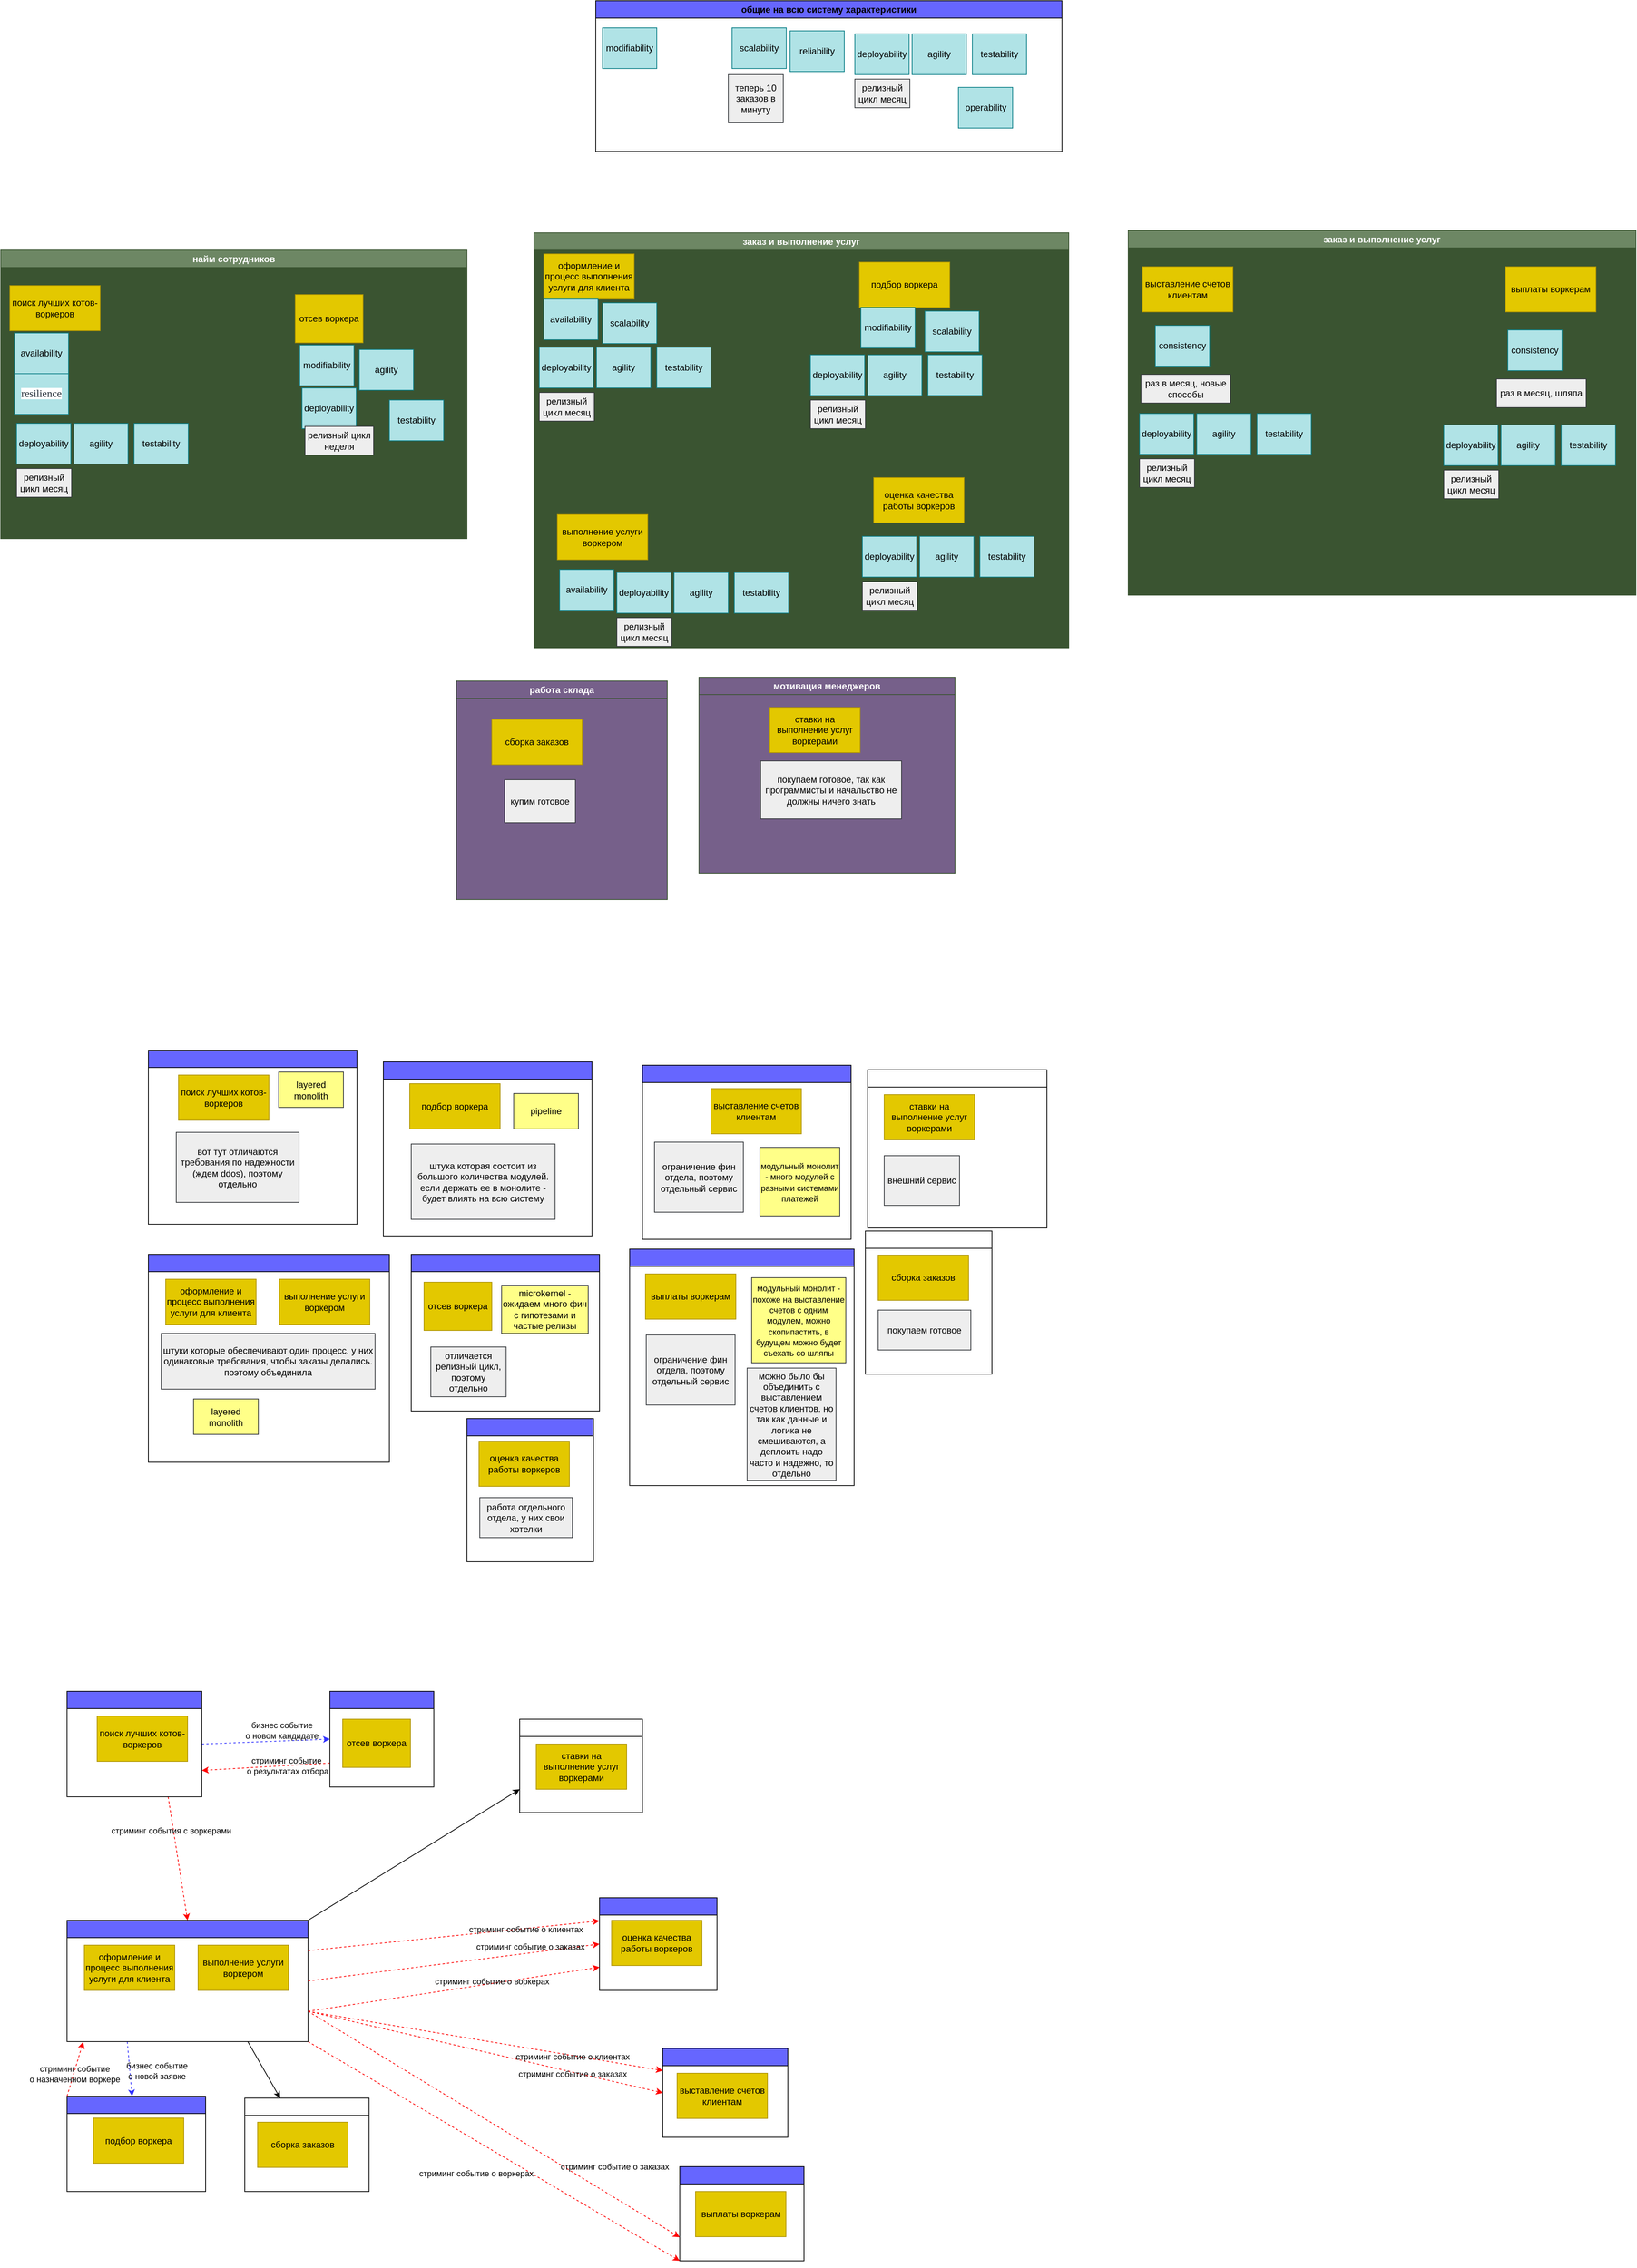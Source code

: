 <mxfile>
    <diagram id="qZT4ToYhwbTz8j2y0c27" name="Page-1">
        <mxGraphModel dx="2263" dy="734" grid="0" gridSize="10" guides="1" tooltips="1" connect="1" arrows="1" fold="1" page="0" pageScale="1" pageWidth="827" pageHeight="1169" background="#ffffff" math="0" shadow="0">
            <root>
                <mxCell id="0"/>
                <mxCell id="1" parent="0"/>
                <mxCell id="15" value="найм сотрудников" style="swimlane;whiteSpace=wrap;html=1;fontColor=#ffffff;fillColor=#6d8764;strokeColor=#3A5431;swimlaneFillColor=#3A5431;" parent="1" vertex="1">
                    <mxGeometry x="-63" y="774" width="619" height="383" as="geometry"/>
                </mxCell>
                <mxCell id="16" value="поиск лучших котов-воркеров" style="rounded=0;whiteSpace=wrap;html=1;fillColor=#e3c800;fontColor=#000000;strokeColor=#B09500;" parent="15" vertex="1">
                    <mxGeometry x="12" y="47" width="120" height="60" as="geometry"/>
                </mxCell>
                <mxCell id="29" value="&lt;font color=&quot;#000000&quot;&gt;availability&lt;/font&gt;" style="rounded=0;whiteSpace=wrap;html=1;fillColor=#b0e3e6;strokeColor=#0e8088;" vertex="1" parent="15">
                    <mxGeometry x="18" y="110" width="72" height="54" as="geometry"/>
                </mxCell>
                <mxCell id="32" value="&lt;span style=&quot;color: rgb(33, 43, 54); font-family: __Inter_dfc6d2, __Inter_Fallback_dfc6d2; font-size: 14px; text-align: start; background-color: rgb(255, 255, 255);&quot;&gt;resilience&lt;/span&gt;" style="rounded=0;whiteSpace=wrap;html=1;fillColor=#b0e3e6;strokeColor=#0e8088;" vertex="1" parent="15">
                    <mxGeometry x="18" y="164" width="72" height="54" as="geometry"/>
                </mxCell>
                <mxCell id="35" value="отсев воркера" style="rounded=0;whiteSpace=wrap;html=1;fillColor=#e3c800;fontColor=#000000;strokeColor=#B09500;" vertex="1" parent="15">
                    <mxGeometry x="391" y="59" width="90" height="64" as="geometry"/>
                </mxCell>
                <mxCell id="36" value="&lt;font color=&quot;#000000&quot;&gt;modifiability&lt;/font&gt;" style="rounded=0;whiteSpace=wrap;html=1;fillColor=#b0e3e6;strokeColor=#0e8088;" vertex="1" parent="15">
                    <mxGeometry x="397" y="126" width="72" height="54" as="geometry"/>
                </mxCell>
                <mxCell id="37" value="&lt;font color=&quot;#000000&quot;&gt;deployability&lt;/font&gt;" style="rounded=0;whiteSpace=wrap;html=1;fillColor=#b0e3e6;strokeColor=#0e8088;" vertex="1" parent="15">
                    <mxGeometry x="400" y="183" width="72" height="54" as="geometry"/>
                </mxCell>
                <mxCell id="44" value="релизный цикл неделя" style="rounded=0;whiteSpace=wrap;html=1;fillColor=#eeeeee;strokeColor=#36393d;fontColor=#000000;" vertex="1" parent="15">
                    <mxGeometry x="404" y="234" width="91" height="38" as="geometry"/>
                </mxCell>
                <mxCell id="96" value="&lt;font color=&quot;#000000&quot;&gt;agility&lt;/font&gt;" style="rounded=0;whiteSpace=wrap;html=1;fillColor=#b0e3e6;strokeColor=#0e8088;" vertex="1" parent="15">
                    <mxGeometry x="476" y="132" width="72" height="54" as="geometry"/>
                </mxCell>
                <mxCell id="97" value="&lt;font color=&quot;#000000&quot;&gt;testability&lt;/font&gt;" style="rounded=0;whiteSpace=wrap;html=1;fillColor=#b0e3e6;strokeColor=#0e8088;" vertex="1" parent="15">
                    <mxGeometry x="516" y="199" width="72" height="54" as="geometry"/>
                </mxCell>
                <mxCell id="98" value="&lt;font color=&quot;#000000&quot;&gt;deployability&lt;/font&gt;" style="rounded=0;whiteSpace=wrap;html=1;fillColor=#b0e3e6;strokeColor=#0e8088;" vertex="1" parent="15">
                    <mxGeometry x="21" y="230" width="72" height="54" as="geometry"/>
                </mxCell>
                <mxCell id="99" value="релизный цикл месяц" style="rounded=0;whiteSpace=wrap;html=1;fillColor=#eeeeee;strokeColor=#36393d;fontColor=#000000;" vertex="1" parent="15">
                    <mxGeometry x="21" y="290" width="73" height="38" as="geometry"/>
                </mxCell>
                <mxCell id="100" value="&lt;font color=&quot;#000000&quot;&gt;agility&lt;/font&gt;" style="rounded=0;whiteSpace=wrap;html=1;fillColor=#b0e3e6;strokeColor=#0e8088;" vertex="1" parent="15">
                    <mxGeometry x="97" y="230" width="72" height="54" as="geometry"/>
                </mxCell>
                <mxCell id="101" value="&lt;font color=&quot;#000000&quot;&gt;testability&lt;/font&gt;" style="rounded=0;whiteSpace=wrap;html=1;fillColor=#b0e3e6;strokeColor=#0e8088;" vertex="1" parent="15">
                    <mxGeometry x="177" y="230" width="72" height="54" as="geometry"/>
                </mxCell>
                <mxCell id="17" value="заказ и выполнение услуг" style="swimlane;whiteSpace=wrap;html=1;fontColor=#ffffff;fillColor=#6d8764;strokeColor=#3A5431;swimlaneFillColor=#3A5431;" parent="1" vertex="1">
                    <mxGeometry x="645" y="751" width="710" height="551" as="geometry"/>
                </mxCell>
                <mxCell id="18" value="оформление и процесс выполнения услуги для клиента" style="rounded=0;whiteSpace=wrap;html=1;fillColor=#e3c800;fontColor=#000000;strokeColor=#B09500;" parent="17" vertex="1">
                    <mxGeometry x="13" y="28" width="120" height="60" as="geometry"/>
                </mxCell>
                <mxCell id="19" value="подбор воркера" style="rounded=0;whiteSpace=wrap;html=1;fillColor=#e3c800;fontColor=#000000;strokeColor=#B09500;" parent="17" vertex="1">
                    <mxGeometry x="432" y="39" width="120" height="60" as="geometry"/>
                </mxCell>
                <mxCell id="20" value="выполнение услуги воркером" style="rounded=0;whiteSpace=wrap;html=1;fillColor=#e3c800;fontColor=#000000;strokeColor=#B09500;" parent="17" vertex="1">
                    <mxGeometry x="31" y="374" width="120" height="60" as="geometry"/>
                </mxCell>
                <mxCell id="28" value="&lt;font color=&quot;#000000&quot;&gt;availability&lt;/font&gt;" style="rounded=0;whiteSpace=wrap;html=1;fillColor=#b0e3e6;strokeColor=#0e8088;" vertex="1" parent="17">
                    <mxGeometry x="13" y="88" width="72" height="54" as="geometry"/>
                </mxCell>
                <mxCell id="31" value="&lt;font color=&quot;#000000&quot;&gt;availability&lt;/font&gt;" style="rounded=0;whiteSpace=wrap;html=1;fillColor=#b0e3e6;strokeColor=#0e8088;" vertex="1" parent="17">
                    <mxGeometry x="34" y="447" width="72" height="54" as="geometry"/>
                </mxCell>
                <mxCell id="34" value="&lt;font color=&quot;#000000&quot;&gt;modifiability&lt;/font&gt;" style="rounded=0;whiteSpace=wrap;html=1;fillColor=#b0e3e6;strokeColor=#0e8088;" vertex="1" parent="17">
                    <mxGeometry x="434" y="99" width="72" height="54" as="geometry"/>
                </mxCell>
                <mxCell id="47" value="&lt;font color=&quot;#000000&quot;&gt;scalability&lt;/font&gt;" style="rounded=0;whiteSpace=wrap;html=1;fillColor=#b0e3e6;strokeColor=#0e8088;" vertex="1" parent="17">
                    <mxGeometry x="91" y="93" width="72" height="54" as="geometry"/>
                </mxCell>
                <mxCell id="48" value="&lt;font color=&quot;#000000&quot;&gt;scalability&lt;/font&gt;" style="rounded=0;whiteSpace=wrap;html=1;fillColor=#b0e3e6;strokeColor=#0e8088;" vertex="1" parent="17">
                    <mxGeometry x="519" y="104" width="72" height="54" as="geometry"/>
                </mxCell>
                <mxCell id="56" value="оценка качества работы воркеров" style="rounded=0;whiteSpace=wrap;html=1;fillColor=#e3c800;fontColor=#000000;strokeColor=#B09500;" vertex="1" parent="17">
                    <mxGeometry x="451" y="325" width="120" height="60" as="geometry"/>
                </mxCell>
                <mxCell id="70" value="&lt;font color=&quot;#000000&quot;&gt;deployability&lt;/font&gt;" style="rounded=0;whiteSpace=wrap;html=1;fillColor=#b0e3e6;strokeColor=#0e8088;" vertex="1" parent="17">
                    <mxGeometry x="436" y="403" width="72" height="54" as="geometry"/>
                </mxCell>
                <mxCell id="71" value="релизный цикл месяц" style="rounded=0;whiteSpace=wrap;html=1;fillColor=#eeeeee;strokeColor=#36393d;fontColor=#000000;" vertex="1" parent="17">
                    <mxGeometry x="436" y="463" width="73" height="38" as="geometry"/>
                </mxCell>
                <mxCell id="72" value="&lt;font color=&quot;#000000&quot;&gt;agility&lt;/font&gt;" style="rounded=0;whiteSpace=wrap;html=1;fillColor=#b0e3e6;strokeColor=#0e8088;" vertex="1" parent="17">
                    <mxGeometry x="512" y="403" width="72" height="54" as="geometry"/>
                </mxCell>
                <mxCell id="73" value="&lt;font color=&quot;#000000&quot;&gt;testability&lt;/font&gt;" style="rounded=0;whiteSpace=wrap;html=1;fillColor=#b0e3e6;strokeColor=#0e8088;" vertex="1" parent="17">
                    <mxGeometry x="592" y="403" width="72" height="54" as="geometry"/>
                </mxCell>
                <mxCell id="82" value="&lt;font color=&quot;#000000&quot;&gt;deployability&lt;/font&gt;" style="rounded=0;whiteSpace=wrap;html=1;fillColor=#b0e3e6;strokeColor=#0e8088;" vertex="1" parent="17">
                    <mxGeometry x="367" y="162" width="72" height="54" as="geometry"/>
                </mxCell>
                <mxCell id="83" value="релизный цикл месяц" style="rounded=0;whiteSpace=wrap;html=1;fillColor=#eeeeee;strokeColor=#36393d;fontColor=#000000;" vertex="1" parent="17">
                    <mxGeometry x="367" y="222" width="73" height="38" as="geometry"/>
                </mxCell>
                <mxCell id="84" value="&lt;font color=&quot;#000000&quot;&gt;agility&lt;/font&gt;" style="rounded=0;whiteSpace=wrap;html=1;fillColor=#b0e3e6;strokeColor=#0e8088;" vertex="1" parent="17">
                    <mxGeometry x="443" y="162" width="72" height="54" as="geometry"/>
                </mxCell>
                <mxCell id="85" value="&lt;font color=&quot;#000000&quot;&gt;testability&lt;/font&gt;" style="rounded=0;whiteSpace=wrap;html=1;fillColor=#b0e3e6;strokeColor=#0e8088;" vertex="1" parent="17">
                    <mxGeometry x="523" y="162" width="72" height="54" as="geometry"/>
                </mxCell>
                <mxCell id="86" value="&lt;font color=&quot;#000000&quot;&gt;deployability&lt;/font&gt;" style="rounded=0;whiteSpace=wrap;html=1;fillColor=#b0e3e6;strokeColor=#0e8088;" vertex="1" parent="17">
                    <mxGeometry x="110" y="451" width="72" height="54" as="geometry"/>
                </mxCell>
                <mxCell id="87" value="релизный цикл месяц" style="rounded=0;whiteSpace=wrap;html=1;fillColor=#eeeeee;strokeColor=#36393d;fontColor=#000000;" vertex="1" parent="17">
                    <mxGeometry x="110" y="511" width="73" height="38" as="geometry"/>
                </mxCell>
                <mxCell id="88" value="&lt;font color=&quot;#000000&quot;&gt;agility&lt;/font&gt;" style="rounded=0;whiteSpace=wrap;html=1;fillColor=#b0e3e6;strokeColor=#0e8088;" vertex="1" parent="17">
                    <mxGeometry x="186" y="451" width="72" height="54" as="geometry"/>
                </mxCell>
                <mxCell id="89" value="&lt;font color=&quot;#000000&quot;&gt;testability&lt;/font&gt;" style="rounded=0;whiteSpace=wrap;html=1;fillColor=#b0e3e6;strokeColor=#0e8088;" vertex="1" parent="17">
                    <mxGeometry x="266" y="451" width="72" height="54" as="geometry"/>
                </mxCell>
                <mxCell id="90" value="&lt;font color=&quot;#000000&quot;&gt;deployability&lt;/font&gt;" style="rounded=0;whiteSpace=wrap;html=1;fillColor=#b0e3e6;strokeColor=#0e8088;" vertex="1" parent="17">
                    <mxGeometry x="7" y="152" width="72" height="54" as="geometry"/>
                </mxCell>
                <mxCell id="91" value="релизный цикл месяц" style="rounded=0;whiteSpace=wrap;html=1;fillColor=#eeeeee;strokeColor=#36393d;fontColor=#000000;" vertex="1" parent="17">
                    <mxGeometry x="7" y="212" width="73" height="38" as="geometry"/>
                </mxCell>
                <mxCell id="92" value="&lt;font color=&quot;#000000&quot;&gt;agility&lt;/font&gt;" style="rounded=0;whiteSpace=wrap;html=1;fillColor=#b0e3e6;strokeColor=#0e8088;" vertex="1" parent="17">
                    <mxGeometry x="83" y="152" width="72" height="54" as="geometry"/>
                </mxCell>
                <mxCell id="93" value="&lt;font color=&quot;#000000&quot;&gt;testability&lt;/font&gt;" style="rounded=0;whiteSpace=wrap;html=1;fillColor=#b0e3e6;strokeColor=#0e8088;" vertex="1" parent="17">
                    <mxGeometry x="163" y="152" width="72" height="54" as="geometry"/>
                </mxCell>
                <mxCell id="24" value="работа склада" style="swimlane;whiteSpace=wrap;html=1;fontColor=#ffffff;fillColor=#76608A;strokeColor=#3A5431;swimlaneFillColor=#76608A;" parent="1" vertex="1">
                    <mxGeometry x="542" y="1346" width="280" height="290" as="geometry"/>
                </mxCell>
                <mxCell id="25" value="сборка заказов" style="rounded=0;whiteSpace=wrap;html=1;fillColor=#e3c800;fontColor=#000000;strokeColor=#B09500;" parent="24" vertex="1">
                    <mxGeometry x="47" y="51" width="120" height="60" as="geometry"/>
                </mxCell>
                <mxCell id="103" value="купим готовое" style="rounded=0;whiteSpace=wrap;html=1;fillColor=#eeeeee;strokeColor=#36393d;fontColor=#000000;" vertex="1" parent="24">
                    <mxGeometry x="64" y="131" width="94" height="57" as="geometry"/>
                </mxCell>
                <mxCell id="26" value="мотивация менеджеров" style="swimlane;whiteSpace=wrap;html=1;fontColor=#ffffff;fillColor=#76608A;strokeColor=#3A5431;swimlaneFillColor=#76608A;" parent="1" vertex="1">
                    <mxGeometry x="864" y="1341" width="340" height="260" as="geometry"/>
                </mxCell>
                <mxCell id="27" value="ставки на выполнение услуг воркерами" style="rounded=0;whiteSpace=wrap;html=1;fillColor=#e3c800;fontColor=#000000;strokeColor=#B09500;" parent="26" vertex="1">
                    <mxGeometry x="94" y="40" width="120" height="60" as="geometry"/>
                </mxCell>
                <mxCell id="49" value="покупаем готовое, так как программисты и начальство не должны ничего знать" style="rounded=0;whiteSpace=wrap;html=1;fillColor=#eeeeee;strokeColor=#36393d;fontColor=#000000;" vertex="1" parent="26">
                    <mxGeometry x="82" y="111" width="187" height="77" as="geometry"/>
                </mxCell>
                <mxCell id="40" value="общие на всю систему характеристики" style="swimlane;whiteSpace=wrap;html=1;fontColor=#000000;fillColor=#6666FF;" vertex="1" parent="1">
                    <mxGeometry x="727" y="443" width="619" height="200" as="geometry"/>
                </mxCell>
                <mxCell id="41" value="&lt;font color=&quot;#000000&quot;&gt;modifiability&lt;/font&gt;" style="rounded=0;whiteSpace=wrap;html=1;fillColor=#b0e3e6;strokeColor=#0e8088;" vertex="1" parent="40">
                    <mxGeometry x="9" y="36" width="72" height="54" as="geometry"/>
                </mxCell>
                <mxCell id="42" value="&lt;font color=&quot;#000000&quot;&gt;deployability&lt;/font&gt;" style="rounded=0;whiteSpace=wrap;html=1;fillColor=#b0e3e6;strokeColor=#0e8088;" vertex="1" parent="40">
                    <mxGeometry x="344" y="44" width="72" height="54" as="geometry"/>
                </mxCell>
                <mxCell id="43" value="релизный цикл месяц" style="rounded=0;whiteSpace=wrap;html=1;fillColor=#eeeeee;strokeColor=#36393d;fontColor=#000000;" vertex="1" parent="40">
                    <mxGeometry x="344" y="104" width="73" height="38" as="geometry"/>
                </mxCell>
                <mxCell id="45" value="&lt;font color=&quot;#000000&quot;&gt;scalability&lt;/font&gt;" style="rounded=0;whiteSpace=wrap;html=1;fillColor=#b0e3e6;strokeColor=#0e8088;" vertex="1" parent="40">
                    <mxGeometry x="181" y="36" width="72" height="54" as="geometry"/>
                </mxCell>
                <mxCell id="46" value="теперь 10 заказов в минуту" style="rounded=0;whiteSpace=wrap;html=1;fillColor=#eeeeee;strokeColor=#36393d;fontColor=#000000;" vertex="1" parent="40">
                    <mxGeometry x="176" y="98" width="73" height="64" as="geometry"/>
                </mxCell>
                <mxCell id="65" value="&lt;font color=&quot;#000000&quot;&gt;reliability&lt;/font&gt;" style="rounded=0;whiteSpace=wrap;html=1;fillColor=#b0e3e6;strokeColor=#0e8088;" vertex="1" parent="40">
                    <mxGeometry x="258" y="40" width="72" height="54" as="geometry"/>
                </mxCell>
                <mxCell id="68" value="&lt;font color=&quot;#000000&quot;&gt;agility&lt;/font&gt;" style="rounded=0;whiteSpace=wrap;html=1;fillColor=#b0e3e6;strokeColor=#0e8088;" vertex="1" parent="40">
                    <mxGeometry x="420" y="44" width="72" height="54" as="geometry"/>
                </mxCell>
                <mxCell id="69" value="&lt;font color=&quot;#000000&quot;&gt;testability&lt;/font&gt;" style="rounded=0;whiteSpace=wrap;html=1;fillColor=#b0e3e6;strokeColor=#0e8088;" vertex="1" parent="40">
                    <mxGeometry x="500" y="44" width="72" height="54" as="geometry"/>
                </mxCell>
                <mxCell id="106" value="&lt;font color=&quot;#000000&quot;&gt;operability&lt;/font&gt;" style="rounded=0;whiteSpace=wrap;html=1;fillColor=#b0e3e6;strokeColor=#0e8088;" vertex="1" parent="40">
                    <mxGeometry x="481.5" y="115" width="72" height="54" as="geometry"/>
                </mxCell>
                <mxCell id="50" value="заказ и выполнение услуг" style="swimlane;whiteSpace=wrap;html=1;fontColor=#ffffff;fillColor=#6d8764;strokeColor=#3A5431;swimlaneFillColor=#3A5431;" vertex="1" parent="1">
                    <mxGeometry x="1434" y="748" width="674" height="484" as="geometry"/>
                </mxCell>
                <mxCell id="55" value="выставление счетов клиентам" style="rounded=0;whiteSpace=wrap;html=1;fillColor=#e3c800;fontColor=#000000;strokeColor=#B09500;" vertex="1" parent="50">
                    <mxGeometry x="19" y="48" width="120" height="60" as="geometry"/>
                </mxCell>
                <mxCell id="63" value="&lt;font color=&quot;#000000&quot;&gt;consistency&lt;/font&gt;" style="rounded=0;whiteSpace=wrap;html=1;fillColor=#b0e3e6;strokeColor=#0e8088;" vertex="1" parent="50">
                    <mxGeometry x="36" y="126" width="72" height="54" as="geometry"/>
                </mxCell>
                <mxCell id="64" value="&lt;font color=&quot;#000000&quot;&gt;consistency&lt;/font&gt;" style="rounded=0;whiteSpace=wrap;html=1;fillColor=#b0e3e6;strokeColor=#0e8088;" vertex="1" parent="50">
                    <mxGeometry x="504" y="132" width="72" height="54" as="geometry"/>
                </mxCell>
                <mxCell id="21" value="выплаты воркерам" style="rounded=0;whiteSpace=wrap;html=1;fillColor=#e3c800;fontColor=#000000;strokeColor=#B09500;" parent="50" vertex="1">
                    <mxGeometry x="501" y="48" width="120" height="60" as="geometry"/>
                </mxCell>
                <mxCell id="66" value="раз в месяц, новые способы" style="rounded=0;whiteSpace=wrap;html=1;fillColor=#eeeeee;strokeColor=#36393d;fontColor=#000000;" vertex="1" parent="50">
                    <mxGeometry x="17" y="191" width="119" height="38" as="geometry"/>
                </mxCell>
                <mxCell id="67" value="раз в месяц, шляпа" style="rounded=0;whiteSpace=wrap;html=1;fillColor=#eeeeee;strokeColor=#36393d;fontColor=#000000;" vertex="1" parent="50">
                    <mxGeometry x="489" y="197" width="119" height="38" as="geometry"/>
                </mxCell>
                <mxCell id="74" value="&lt;font color=&quot;#000000&quot;&gt;deployability&lt;/font&gt;" style="rounded=0;whiteSpace=wrap;html=1;fillColor=#b0e3e6;strokeColor=#0e8088;" vertex="1" parent="50">
                    <mxGeometry x="15" y="243" width="72" height="54" as="geometry"/>
                </mxCell>
                <mxCell id="75" value="релизный цикл месяц" style="rounded=0;whiteSpace=wrap;html=1;fillColor=#eeeeee;strokeColor=#36393d;fontColor=#000000;" vertex="1" parent="50">
                    <mxGeometry x="15" y="303" width="73" height="38" as="geometry"/>
                </mxCell>
                <mxCell id="76" value="&lt;font color=&quot;#000000&quot;&gt;agility&lt;/font&gt;" style="rounded=0;whiteSpace=wrap;html=1;fillColor=#b0e3e6;strokeColor=#0e8088;" vertex="1" parent="50">
                    <mxGeometry x="91" y="243" width="72" height="54" as="geometry"/>
                </mxCell>
                <mxCell id="77" value="&lt;font color=&quot;#000000&quot;&gt;testability&lt;/font&gt;" style="rounded=0;whiteSpace=wrap;html=1;fillColor=#b0e3e6;strokeColor=#0e8088;" vertex="1" parent="50">
                    <mxGeometry x="171" y="243" width="72" height="54" as="geometry"/>
                </mxCell>
                <mxCell id="78" value="&lt;font color=&quot;#000000&quot;&gt;deployability&lt;/font&gt;" style="rounded=0;whiteSpace=wrap;html=1;fillColor=#b0e3e6;strokeColor=#0e8088;" vertex="1" parent="50">
                    <mxGeometry x="419" y="258" width="72" height="54" as="geometry"/>
                </mxCell>
                <mxCell id="79" value="релизный цикл месяц" style="rounded=0;whiteSpace=wrap;html=1;fillColor=#eeeeee;strokeColor=#36393d;fontColor=#000000;" vertex="1" parent="50">
                    <mxGeometry x="419" y="318" width="73" height="38" as="geometry"/>
                </mxCell>
                <mxCell id="80" value="&lt;font color=&quot;#000000&quot;&gt;agility&lt;/font&gt;" style="rounded=0;whiteSpace=wrap;html=1;fillColor=#b0e3e6;strokeColor=#0e8088;" vertex="1" parent="50">
                    <mxGeometry x="495" y="258" width="72" height="54" as="geometry"/>
                </mxCell>
                <mxCell id="81" value="&lt;font color=&quot;#000000&quot;&gt;testability&lt;/font&gt;" style="rounded=0;whiteSpace=wrap;html=1;fillColor=#b0e3e6;strokeColor=#0e8088;" vertex="1" parent="50">
                    <mxGeometry x="575" y="258" width="72" height="54" as="geometry"/>
                </mxCell>
                <mxCell id="119" value="" style="swimlane;whiteSpace=wrap;html=1;fontColor=#000000;fillColor=#6666FF;" vertex="1" parent="1">
                    <mxGeometry x="789" y="1856" width="277" height="231" as="geometry"/>
                </mxCell>
                <mxCell id="116" value="выставление счетов клиентам" style="rounded=0;whiteSpace=wrap;html=1;fillColor=#e3c800;fontColor=#000000;strokeColor=#B09500;" vertex="1" parent="119">
                    <mxGeometry x="91" y="31" width="120" height="60" as="geometry"/>
                </mxCell>
                <mxCell id="120" value="ограничение фин отдела, поэтому отдельный сервис" style="rounded=0;whiteSpace=wrap;html=1;fillColor=#eeeeee;strokeColor=#36393d;fontColor=#000000;" vertex="1" parent="119">
                    <mxGeometry x="16" y="102" width="118" height="93" as="geometry"/>
                </mxCell>
                <mxCell id="150" value="&lt;span style=&quot;color: rgb(0, 0, 0); font-family: &amp;quot;PT Root UI&amp;quot;, sans-serif; text-align: left; caret-color: rgb(55, 53, 47);&quot;&gt;&lt;font style=&quot;font-size: 11px;&quot;&gt;модульный монолит - много модулей с разными системами платежей&lt;/font&gt;&lt;/span&gt;" style="rounded=0;whiteSpace=wrap;html=1;fillColor=#ffff88;strokeColor=#36393d;" vertex="1" parent="119">
                    <mxGeometry x="156" y="109" width="106" height="91" as="geometry"/>
                </mxCell>
                <mxCell id="121" value="" style="swimlane;whiteSpace=wrap;html=1;fontColor=#000000;fillColor=#6666FF;" vertex="1" parent="1">
                    <mxGeometry x="772" y="2100" width="298" height="314" as="geometry"/>
                </mxCell>
                <mxCell id="123" value="ограничение фин отдела, поэтому отдельный сервис" style="rounded=0;whiteSpace=wrap;html=1;fillColor=#eeeeee;strokeColor=#36393d;fontColor=#000000;" vertex="1" parent="121">
                    <mxGeometry x="22" y="114" width="118" height="93" as="geometry"/>
                </mxCell>
                <mxCell id="117" value="выплаты воркерам" style="rounded=0;whiteSpace=wrap;html=1;fillColor=#e3c800;fontColor=#000000;strokeColor=#B09500;" vertex="1" parent="121">
                    <mxGeometry x="21" y="33" width="120" height="60" as="geometry"/>
                </mxCell>
                <mxCell id="124" value="можно было бы объединить с выставлением счетов клиентов. но так как данные и логика не смешиваются, а деплоить надо часто и надежно, то отдельно" style="rounded=0;whiteSpace=wrap;html=1;fillColor=#eeeeee;strokeColor=#36393d;fontColor=#000000;" vertex="1" parent="121">
                    <mxGeometry x="156" y="158" width="118" height="149" as="geometry"/>
                </mxCell>
                <mxCell id="152" value="&lt;span style=&quot;color: rgb(0, 0, 0); font-family: &amp;quot;PT Root UI&amp;quot;, sans-serif; text-align: left; caret-color: rgb(55, 53, 47);&quot;&gt;&lt;font style=&quot;font-size: 11px;&quot;&gt;модульный монолит - похоже на выставление счетов с одним модулем, можно скопипастить, в будущем можно будет съехать со шляпы&lt;/font&gt;&lt;/span&gt;" style="rounded=0;whiteSpace=wrap;html=1;fillColor=#ffff88;strokeColor=#36393d;" vertex="1" parent="121">
                    <mxGeometry x="162" y="38" width="125" height="113" as="geometry"/>
                </mxCell>
                <mxCell id="125" value="" style="swimlane;whiteSpace=wrap;html=1;fontColor=#000000;fillColor=#FFFFFF;" vertex="1" parent="1">
                    <mxGeometry x="1088" y="1862" width="238" height="210" as="geometry"/>
                </mxCell>
                <mxCell id="126" value="внешний сервис" style="rounded=0;whiteSpace=wrap;html=1;fillColor=#eeeeee;strokeColor=#36393d;fontColor=#000000;" vertex="1" parent="125">
                    <mxGeometry x="22" y="114" width="100" height="66" as="geometry"/>
                </mxCell>
                <mxCell id="115" value="ставки на выполнение услуг воркерами" style="rounded=0;whiteSpace=wrap;html=1;fillColor=#e3c800;fontColor=#000000;strokeColor=#B09500;" vertex="1" parent="125">
                    <mxGeometry x="22" y="33" width="120" height="60" as="geometry"/>
                </mxCell>
                <mxCell id="129" value="" style="swimlane;whiteSpace=wrap;html=1;fontColor=#000000;fillColor=#6666FF;" vertex="1" parent="1">
                    <mxGeometry x="482" y="2107" width="250" height="208" as="geometry"/>
                </mxCell>
                <mxCell id="109" value="отсев воркера" style="rounded=0;whiteSpace=wrap;html=1;fillColor=#e3c800;fontColor=#000000;strokeColor=#B09500;" vertex="1" parent="129">
                    <mxGeometry x="17" y="37" width="90" height="64" as="geometry"/>
                </mxCell>
                <mxCell id="132" value="отличается релизный цикл, поэтому отдельно" style="rounded=0;whiteSpace=wrap;html=1;fillColor=#eeeeee;strokeColor=#36393d;fontColor=#000000;" vertex="1" parent="129">
                    <mxGeometry x="26" y="123" width="100" height="66" as="geometry"/>
                </mxCell>
                <mxCell id="153" value="&lt;font color=&quot;#000000&quot;&gt;microkernel - ожидаем много фич с гипотезами и частые релизы&lt;/font&gt;" style="rounded=0;whiteSpace=wrap;html=1;fillColor=#ffff88;strokeColor=#36393d;" vertex="1" parent="129">
                    <mxGeometry x="120" y="41" width="115" height="64" as="geometry"/>
                </mxCell>
                <mxCell id="133" value="" style="swimlane;whiteSpace=wrap;html=1;fontColor=#000000;fillColor=#6666FF;" vertex="1" parent="1">
                    <mxGeometry x="445" y="1851.5" width="277" height="231" as="geometry"/>
                </mxCell>
                <mxCell id="135" value="штука которая состоит из большого количества модулей. если держать ее в монолите - будет влиять на всю систему" style="rounded=0;whiteSpace=wrap;html=1;fillColor=#eeeeee;strokeColor=#36393d;fontColor=#000000;" vertex="1" parent="133">
                    <mxGeometry x="37" y="109" width="191" height="100" as="geometry"/>
                </mxCell>
                <mxCell id="111" value="подбор воркера" style="rounded=0;whiteSpace=wrap;html=1;fillColor=#e3c800;fontColor=#000000;strokeColor=#B09500;" vertex="1" parent="133">
                    <mxGeometry x="35" y="29" width="120" height="60" as="geometry"/>
                </mxCell>
                <mxCell id="149" value="&lt;font color=&quot;#000000&quot;&gt;pipeline&lt;/font&gt;" style="rounded=0;whiteSpace=wrap;html=1;fillColor=#ffff88;strokeColor=#36393d;" vertex="1" parent="133">
                    <mxGeometry x="173" y="42" width="86" height="47" as="geometry"/>
                </mxCell>
                <mxCell id="136" value="" style="swimlane;whiteSpace=wrap;html=1;fontColor=#000000;fillColor=#6666FF;" vertex="1" parent="1">
                    <mxGeometry x="133" y="1836" width="277" height="231" as="geometry"/>
                </mxCell>
                <mxCell id="137" value="вот тут отличаются требования по надежности (ждем ddos), поэтому отдельно" style="rounded=0;whiteSpace=wrap;html=1;fillColor=#eeeeee;strokeColor=#36393d;fontColor=#000000;" vertex="1" parent="136">
                    <mxGeometry x="37" y="109" width="163" height="93" as="geometry"/>
                </mxCell>
                <mxCell id="108" value="поиск лучших котов-воркеров" style="rounded=0;whiteSpace=wrap;html=1;fillColor=#e3c800;fontColor=#000000;strokeColor=#B09500;" vertex="1" parent="136">
                    <mxGeometry x="40" y="33" width="120" height="60" as="geometry"/>
                </mxCell>
                <mxCell id="154" value="&lt;font color=&quot;#000000&quot;&gt;layered monolith&lt;/font&gt;" style="rounded=0;whiteSpace=wrap;html=1;fillColor=#ffff88;strokeColor=#36393d;" vertex="1" parent="136">
                    <mxGeometry x="173" y="29" width="86" height="47" as="geometry"/>
                </mxCell>
                <mxCell id="139" value="" style="swimlane;whiteSpace=wrap;html=1;fontColor=#000000;fillColor=#FFFFFF;" vertex="1" parent="1">
                    <mxGeometry x="1085" y="2076" width="168" height="190" as="geometry"/>
                </mxCell>
                <mxCell id="140" value="покупаем готовое" style="rounded=0;whiteSpace=wrap;html=1;fillColor=#eeeeee;strokeColor=#36393d;fontColor=#000000;" vertex="1" parent="139">
                    <mxGeometry x="17" y="105" width="123" height="53" as="geometry"/>
                </mxCell>
                <mxCell id="114" value="сборка заказов" style="rounded=0;whiteSpace=wrap;html=1;fillColor=#e3c800;fontColor=#000000;strokeColor=#B09500;" vertex="1" parent="139">
                    <mxGeometry x="17" y="32" width="120" height="60" as="geometry"/>
                </mxCell>
                <mxCell id="142" value="" style="swimlane;whiteSpace=wrap;html=1;fontColor=#000000;fillColor=#6666FF;" vertex="1" parent="1">
                    <mxGeometry x="556" y="2325" width="168" height="190" as="geometry"/>
                </mxCell>
                <mxCell id="143" value="работа отдельного отдела, у них свои хотелки" style="rounded=0;whiteSpace=wrap;html=1;fillColor=#eeeeee;strokeColor=#36393d;fontColor=#000000;" vertex="1" parent="142">
                    <mxGeometry x="17" y="105" width="123" height="53" as="geometry"/>
                </mxCell>
                <mxCell id="113" value="оценка качества работы воркеров" style="rounded=0;whiteSpace=wrap;html=1;fillColor=#e3c800;fontColor=#000000;strokeColor=#B09500;" vertex="1" parent="142">
                    <mxGeometry x="16" y="30" width="120" height="60" as="geometry"/>
                </mxCell>
                <mxCell id="145" value="" style="swimlane;whiteSpace=wrap;html=1;fontColor=#000000;fillColor=#6666FF;" vertex="1" parent="1">
                    <mxGeometry x="133" y="2107" width="320" height="276" as="geometry"/>
                </mxCell>
                <mxCell id="146" value="штуки которые обеспечивают один процесс. у них одинаковые требования, чтобы заказы делались. поэтому объединила" style="rounded=0;whiteSpace=wrap;html=1;fillColor=#eeeeee;strokeColor=#36393d;fontColor=#000000;" vertex="1" parent="145">
                    <mxGeometry x="17" y="105" width="284" height="74" as="geometry"/>
                </mxCell>
                <mxCell id="110" value="оформление и процесс выполнения услуги для клиента" style="rounded=0;whiteSpace=wrap;html=1;fillColor=#e3c800;fontColor=#000000;strokeColor=#B09500;" vertex="1" parent="145">
                    <mxGeometry x="23" y="33" width="120" height="60" as="geometry"/>
                </mxCell>
                <mxCell id="112" value="выполнение услуги воркером" style="rounded=0;whiteSpace=wrap;html=1;fillColor=#e3c800;fontColor=#000000;strokeColor=#B09500;" vertex="1" parent="145">
                    <mxGeometry x="174" y="33" width="120" height="60" as="geometry"/>
                </mxCell>
                <mxCell id="155" value="&lt;font color=&quot;#000000&quot;&gt;layered monolith&lt;/font&gt;" style="rounded=0;whiteSpace=wrap;html=1;fillColor=#ffff88;strokeColor=#36393d;" vertex="1" parent="145">
                    <mxGeometry x="60" y="192" width="86" height="47" as="geometry"/>
                </mxCell>
                <mxCell id="156" value="" style="swimlane;whiteSpace=wrap;html=1;fontColor=#000000;fillColor=#6666FF;" vertex="1" parent="1">
                    <mxGeometry x="816" y="3161" width="166" height="118" as="geometry"/>
                </mxCell>
                <mxCell id="157" value="выставление счетов клиентам" style="rounded=0;whiteSpace=wrap;html=1;fillColor=#e3c800;fontColor=#000000;strokeColor=#B09500;" vertex="1" parent="156">
                    <mxGeometry x="19" y="33" width="120" height="60" as="geometry"/>
                </mxCell>
                <mxCell id="160" value="" style="swimlane;whiteSpace=wrap;html=1;fontColor=#000000;fillColor=#6666FF;" vertex="1" parent="1">
                    <mxGeometry x="838.5" y="3318" width="165" height="125" as="geometry"/>
                </mxCell>
                <mxCell id="162" value="выплаты воркерам" style="rounded=0;whiteSpace=wrap;html=1;fillColor=#e3c800;fontColor=#000000;strokeColor=#B09500;" vertex="1" parent="160">
                    <mxGeometry x="21" y="33" width="120" height="60" as="geometry"/>
                </mxCell>
                <mxCell id="165" value="" style="swimlane;whiteSpace=wrap;html=1;fontColor=#000000;fillColor=#FFFFFF;" vertex="1" parent="1">
                    <mxGeometry x="626" y="2724" width="163" height="124" as="geometry"/>
                </mxCell>
                <mxCell id="167" value="ставки на выполнение услуг воркерами" style="rounded=0;whiteSpace=wrap;html=1;fillColor=#e3c800;fontColor=#000000;strokeColor=#B09500;" vertex="1" parent="165">
                    <mxGeometry x="22" y="33" width="120" height="60" as="geometry"/>
                </mxCell>
                <mxCell id="225" style="edgeStyle=none;html=1;exitX=0;exitY=0.75;exitDx=0;exitDy=0;entryX=1;entryY=0.75;entryDx=0;entryDy=0;dashed=1;strokeColor=#FF0000;fontSize=11;fontColor=#000000;" edge="1" parent="1" source="168" target="176">
                    <mxGeometry relative="1" as="geometry"/>
                </mxCell>
                <mxCell id="226" value="стриминг событие&lt;br&gt;&amp;nbsp;о результатах отбора" style="edgeLabel;html=1;align=center;verticalAlign=middle;resizable=0;points=[];fontSize=11;fontColor=#000000;labelBackgroundColor=none;" vertex="1" connectable="0" parent="225">
                    <mxGeometry x="-0.317" relative="1" as="geometry">
                        <mxPoint as="offset"/>
                    </mxGeometry>
                </mxCell>
                <mxCell id="168" value="" style="swimlane;whiteSpace=wrap;html=1;fontColor=#000000;fillColor=#6666FF;" vertex="1" parent="1">
                    <mxGeometry x="374" y="2687" width="138" height="127" as="geometry"/>
                </mxCell>
                <mxCell id="169" value="отсев воркера" style="rounded=0;whiteSpace=wrap;html=1;fillColor=#e3c800;fontColor=#000000;strokeColor=#B09500;" vertex="1" parent="168">
                    <mxGeometry x="17" y="37" width="90" height="64" as="geometry"/>
                </mxCell>
                <mxCell id="222" style="edgeStyle=none;html=1;exitX=0;exitY=0;exitDx=0;exitDy=0;dashed=1;strokeColor=#FF0000;fontSize=11;fontColor=#000000;" edge="1" parent="1" source="172">
                    <mxGeometry relative="1" as="geometry">
                        <mxPoint x="46.474" y="3152.316" as="targetPoint"/>
                    </mxGeometry>
                </mxCell>
                <mxCell id="223" value="стриминг событие &lt;br&gt;о назначенном воркере" style="edgeLabel;html=1;align=center;verticalAlign=middle;resizable=0;points=[];fontSize=11;fontColor=#000000;labelBackgroundColor=none;" vertex="1" connectable="0" parent="222">
                    <mxGeometry x="-0.159" y="-1" relative="1" as="geometry">
                        <mxPoint as="offset"/>
                    </mxGeometry>
                </mxCell>
                <mxCell id="172" value="" style="swimlane;whiteSpace=wrap;html=1;fontColor=#000000;fillColor=#6666FF;" vertex="1" parent="1">
                    <mxGeometry x="25" y="3224.5" width="184" height="126.5" as="geometry"/>
                </mxCell>
                <mxCell id="174" value="подбор воркера" style="rounded=0;whiteSpace=wrap;html=1;fillColor=#e3c800;fontColor=#000000;strokeColor=#B09500;" vertex="1" parent="172">
                    <mxGeometry x="35" y="29" width="120" height="60" as="geometry"/>
                </mxCell>
                <mxCell id="219" style="edgeStyle=none;html=1;exitX=1;exitY=0.5;exitDx=0;exitDy=0;entryX=0;entryY=0.5;entryDx=0;entryDy=0;strokeColor=#3333FF;fontSize=11;fontColor=#000000;dashed=1;" edge="1" parent="1" source="176" target="168">
                    <mxGeometry relative="1" as="geometry"/>
                </mxCell>
                <mxCell id="224" value="бизнес событие &lt;br&gt;о новом кандидате" style="edgeLabel;html=1;align=center;verticalAlign=middle;resizable=0;points=[];fontSize=11;fontColor=#000000;labelBackgroundColor=none;" vertex="1" connectable="0" parent="219">
                    <mxGeometry x="0.387" relative="1" as="geometry">
                        <mxPoint x="-12" y="-14" as="offset"/>
                    </mxGeometry>
                </mxCell>
                <mxCell id="227" style="edgeStyle=none;html=1;exitX=0.75;exitY=1;exitDx=0;exitDy=0;entryX=0.5;entryY=0;entryDx=0;entryDy=0;dashed=1;strokeColor=#FF0000;fontSize=11;fontColor=#000000;" edge="1" parent="1" source="176" target="186">
                    <mxGeometry relative="1" as="geometry"/>
                </mxCell>
                <mxCell id="228" value="стриминг события с воркерами" style="edgeLabel;html=1;align=center;verticalAlign=middle;resizable=0;points=[];fontSize=11;fontColor=#000000;labelBackgroundColor=none;" vertex="1" connectable="0" parent="227">
                    <mxGeometry x="-0.466" y="-3" relative="1" as="geometry">
                        <mxPoint as="offset"/>
                    </mxGeometry>
                </mxCell>
                <mxCell id="176" value="" style="swimlane;whiteSpace=wrap;html=1;fontColor=#000000;fillColor=#6666FF;" vertex="1" parent="1">
                    <mxGeometry x="25" y="2687" width="179" height="140" as="geometry"/>
                </mxCell>
                <mxCell id="178" value="поиск лучших котов-воркеров" style="rounded=0;whiteSpace=wrap;html=1;fillColor=#e3c800;fontColor=#000000;strokeColor=#B09500;" vertex="1" parent="176">
                    <mxGeometry x="40" y="33" width="120" height="60" as="geometry"/>
                </mxCell>
                <mxCell id="180" value="" style="swimlane;whiteSpace=wrap;html=1;fontColor=#000000;fillColor=#FFFFFF;" vertex="1" parent="1">
                    <mxGeometry x="261" y="3227" width="165" height="124" as="geometry"/>
                </mxCell>
                <mxCell id="182" value="сборка заказов" style="rounded=0;whiteSpace=wrap;html=1;fillColor=#e3c800;fontColor=#000000;strokeColor=#B09500;" vertex="1" parent="180">
                    <mxGeometry x="17" y="32" width="120" height="60" as="geometry"/>
                </mxCell>
                <mxCell id="183" value="" style="swimlane;whiteSpace=wrap;html=1;fontColor=#000000;fillColor=#6666FF;" vertex="1" parent="1">
                    <mxGeometry x="732" y="2961" width="156" height="123" as="geometry"/>
                </mxCell>
                <mxCell id="185" value="оценка качества работы воркеров" style="rounded=0;whiteSpace=wrap;html=1;fillColor=#e3c800;fontColor=#000000;strokeColor=#B09500;" vertex="1" parent="183">
                    <mxGeometry x="16" y="30" width="120" height="60" as="geometry"/>
                </mxCell>
                <mxCell id="192" style="edgeStyle=none;html=1;exitX=1;exitY=0.75;exitDx=0;exitDy=0;entryX=0;entryY=0.75;entryDx=0;entryDy=0;fontSize=11;fontColor=#000000;strokeColor=#FF0000;dashed=1;" edge="1" parent="1" source="186" target="160">
                    <mxGeometry relative="1" as="geometry"/>
                </mxCell>
                <mxCell id="193" value="стриминг событие о заказах" style="edgeLabel;html=1;align=center;verticalAlign=middle;resizable=0;points=[];fontSize=11;fontColor=#000000;labelBackgroundColor=none;" vertex="1" connectable="0" parent="192">
                    <mxGeometry x="0.61" y="-4" relative="1" as="geometry">
                        <mxPoint x="11" y="-39" as="offset"/>
                    </mxGeometry>
                </mxCell>
                <mxCell id="194" style="edgeStyle=none;html=1;exitX=1;exitY=0.75;exitDx=0;exitDy=0;entryX=0;entryY=0.5;entryDx=0;entryDy=0;dashed=1;strokeColor=#FF0000;fontSize=11;fontColor=#000000;" edge="1" parent="1" source="186" target="156">
                    <mxGeometry relative="1" as="geometry"/>
                </mxCell>
                <mxCell id="195" value="&lt;span style=&quot;color: rgba(0, 0, 0, 0); font-family: monospace; font-size: 0px; text-align: start;&quot;&gt;%3CmxGraphModel%3E%3Croot%3E%3CmxCell%20id%3D%220%22%2F%3E%3CmxCell%20id%3D%221%22%20parent%3D%220%22%2F%3E%3CmxCell%20id%3D%222%22%20value%3D%22%D1%81%D1%82%D1%80%D0%B8%D0%BC%D0%B8%D0%BD%D0%B3%20%D1%81%D0%BE%D0%B1%D1%8B%D1%82%D0%B8%D0%B5%20%D0%BE%20%D0%B7%D0%B0%D0%BA%D0%B0%D0%B7%D0%B0%D1%85%22%20style%3D%22edgeLabel%3Bhtml%3D1%3Balign%3Dcenter%3BverticalAlign%3Dmiddle%3Bresizable%3D0%3Bpoints%3D%5B%5D%3BfontSize%3D11%3BfontColor%3D%23000000%3BlabelBackgroundColor%3Dnone%3B%22%20vertex%3D%221%22%20connectable%3D%220%22%20parent%3D%221%22%3E%3CmxGeometry%20x%3D%22722.434%22%20y%3D%223339.975%22%20as%3D%22geometry%22%2F%3E%3C%2FmxCell%3E%3C%2Froot%3E%3C%2FmxGraphModel%3E&lt;/span&gt;" style="edgeLabel;html=1;align=center;verticalAlign=middle;resizable=0;points=[];fontSize=11;fontColor=#000000;" vertex="1" connectable="0" parent="194">
                    <mxGeometry x="0.707" y="2" relative="1" as="geometry">
                        <mxPoint as="offset"/>
                    </mxGeometry>
                </mxCell>
                <mxCell id="196" value="стриминг событие о заказах" style="edgeLabel;html=1;align=center;verticalAlign=middle;resizable=0;points=[];fontSize=11;fontColor=#000000;labelBackgroundColor=none;" vertex="1" connectable="0" parent="194">
                    <mxGeometry x="0.726" y="1" relative="1" as="geometry">
                        <mxPoint x="-56" y="-9" as="offset"/>
                    </mxGeometry>
                </mxCell>
                <mxCell id="198" style="edgeStyle=none;html=1;exitX=1;exitY=0.75;exitDx=0;exitDy=0;entryX=0;entryY=0.25;entryDx=0;entryDy=0;dashed=1;strokeColor=#FF0000;fontSize=11;fontColor=#000000;" edge="1" parent="1" source="186" target="156">
                    <mxGeometry relative="1" as="geometry"/>
                </mxCell>
                <mxCell id="199" value="стриминг событие о клиентах" style="edgeLabel;html=1;align=center;verticalAlign=middle;resizable=0;points=[];fontSize=11;fontColor=#000000;labelBackgroundColor=none;" vertex="1" connectable="0" parent="198">
                    <mxGeometry x="0.492" y="-1" relative="1" as="geometry">
                        <mxPoint as="offset"/>
                    </mxGeometry>
                </mxCell>
                <mxCell id="200" style="edgeStyle=none;html=1;exitX=1;exitY=1;exitDx=0;exitDy=0;entryX=0;entryY=1;entryDx=0;entryDy=0;dashed=1;strokeColor=#FF0000;fontSize=11;fontColor=#000000;" edge="1" parent="1" source="186" target="160">
                    <mxGeometry relative="1" as="geometry"/>
                </mxCell>
                <mxCell id="201" value="стриминг событие о воркерах" style="edgeLabel;html=1;align=center;verticalAlign=middle;resizable=0;points=[];fontSize=11;fontColor=#000000;labelBackgroundColor=none;" vertex="1" connectable="0" parent="200">
                    <mxGeometry x="-0.109" y="1" relative="1" as="geometry">
                        <mxPoint x="3" y="46" as="offset"/>
                    </mxGeometry>
                </mxCell>
                <mxCell id="217" style="edgeStyle=none;html=1;exitX=1;exitY=0;exitDx=0;exitDy=0;entryX=0;entryY=0.75;entryDx=0;entryDy=0;strokeColor=#000000;fontSize=11;fontColor=#000000;" edge="1" parent="1" source="186" target="165">
                    <mxGeometry relative="1" as="geometry"/>
                </mxCell>
                <mxCell id="218" style="edgeStyle=none;html=1;exitX=0.75;exitY=1;exitDx=0;exitDy=0;strokeColor=#000000;fontSize=11;fontColor=#000000;" edge="1" parent="1" source="186" target="180">
                    <mxGeometry relative="1" as="geometry"/>
                </mxCell>
                <mxCell id="220" style="edgeStyle=none;html=1;exitX=0.25;exitY=1;exitDx=0;exitDy=0;strokeColor=#3333FF;fontSize=11;fontColor=#000000;dashed=1;" edge="1" parent="1" source="186" target="172">
                    <mxGeometry relative="1" as="geometry"/>
                </mxCell>
                <mxCell id="221" value="бизнес событие &lt;br&gt;о новой заявке" style="edgeLabel;html=1;align=center;verticalAlign=middle;resizable=0;points=[];fontSize=11;fontColor=#000000;labelBackgroundColor=none;" vertex="1" connectable="0" parent="220">
                    <mxGeometry x="0.432" relative="1" as="geometry">
                        <mxPoint x="34" y="-13" as="offset"/>
                    </mxGeometry>
                </mxCell>
                <mxCell id="186" value="" style="swimlane;whiteSpace=wrap;html=1;fontColor=#000000;fillColor=#6666FF;" vertex="1" parent="1">
                    <mxGeometry x="25" y="2991" width="320" height="161" as="geometry"/>
                </mxCell>
                <mxCell id="188" value="оформление и процесс выполнения услуги для клиента" style="rounded=0;whiteSpace=wrap;html=1;fillColor=#e3c800;fontColor=#000000;strokeColor=#B09500;" vertex="1" parent="186">
                    <mxGeometry x="23" y="33" width="120" height="60" as="geometry"/>
                </mxCell>
                <mxCell id="189" value="выполнение услуги воркером" style="rounded=0;whiteSpace=wrap;html=1;fillColor=#e3c800;fontColor=#000000;strokeColor=#B09500;" vertex="1" parent="186">
                    <mxGeometry x="174" y="33" width="120" height="60" as="geometry"/>
                </mxCell>
                <mxCell id="206" style="edgeStyle=none;html=1;exitX=1;exitY=0.75;exitDx=0;exitDy=0;entryX=0;entryY=0.75;entryDx=0;entryDy=0;dashed=1;strokeColor=#FF0000;fontSize=11;fontColor=#000000;" edge="1" parent="1" source="186" target="183">
                    <mxGeometry relative="1" as="geometry">
                        <mxPoint x="300" y="2857" as="sourcePoint"/>
                        <mxPoint x="793.5" y="3148" as="targetPoint"/>
                    </mxGeometry>
                </mxCell>
                <mxCell id="207" value="стриминг событие о воркерах" style="edgeLabel;html=1;align=center;verticalAlign=middle;resizable=0;points=[];fontSize=11;fontColor=#000000;labelBackgroundColor=none;" vertex="1" connectable="0" parent="206">
                    <mxGeometry x="-0.109" y="1" relative="1" as="geometry">
                        <mxPoint x="71" y="-13" as="offset"/>
                    </mxGeometry>
                </mxCell>
                <mxCell id="210" style="edgeStyle=none;html=1;exitX=1;exitY=0.5;exitDx=0;exitDy=0;entryX=0;entryY=0.5;entryDx=0;entryDy=0;fontSize=11;fontColor=#000000;strokeColor=#FF0000;dashed=1;" edge="1" parent="1" source="186" target="183">
                    <mxGeometry relative="1" as="geometry">
                        <mxPoint x="75" y="2776.0" as="sourcePoint"/>
                        <mxPoint x="568.5" y="3076" as="targetPoint"/>
                    </mxGeometry>
                </mxCell>
                <mxCell id="211" value="стриминг событие о заказах" style="edgeLabel;html=1;align=center;verticalAlign=middle;resizable=0;points=[];fontSize=11;fontColor=#000000;labelBackgroundColor=none;" vertex="1" connectable="0" parent="210">
                    <mxGeometry x="0.61" y="-4" relative="1" as="geometry">
                        <mxPoint x="-17" y="-10" as="offset"/>
                    </mxGeometry>
                </mxCell>
                <mxCell id="214" style="edgeStyle=none;html=1;exitX=1;exitY=0.25;exitDx=0;exitDy=0;entryX=0;entryY=0.25;entryDx=0;entryDy=0;dashed=1;strokeColor=#FF0000;fontSize=11;fontColor=#000000;" edge="1" parent="1" source="186" target="183">
                    <mxGeometry relative="1" as="geometry">
                        <mxPoint x="323" y="2860.0" as="sourcePoint"/>
                        <mxPoint x="794" y="2938.75" as="targetPoint"/>
                    </mxGeometry>
                </mxCell>
                <mxCell id="215" value="стриминг событие о клиентах" style="edgeLabel;html=1;align=center;verticalAlign=middle;resizable=0;points=[];fontSize=11;fontColor=#000000;labelBackgroundColor=none;" vertex="1" connectable="0" parent="214">
                    <mxGeometry x="0.492" y="-1" relative="1" as="geometry">
                        <mxPoint as="offset"/>
                    </mxGeometry>
                </mxCell>
            </root>
        </mxGraphModel>
    </diagram>
</mxfile>